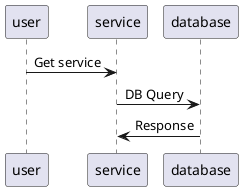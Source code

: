 @startuml test

user->service: Get service
service->database: DB Query
database->service: Response

@enduml